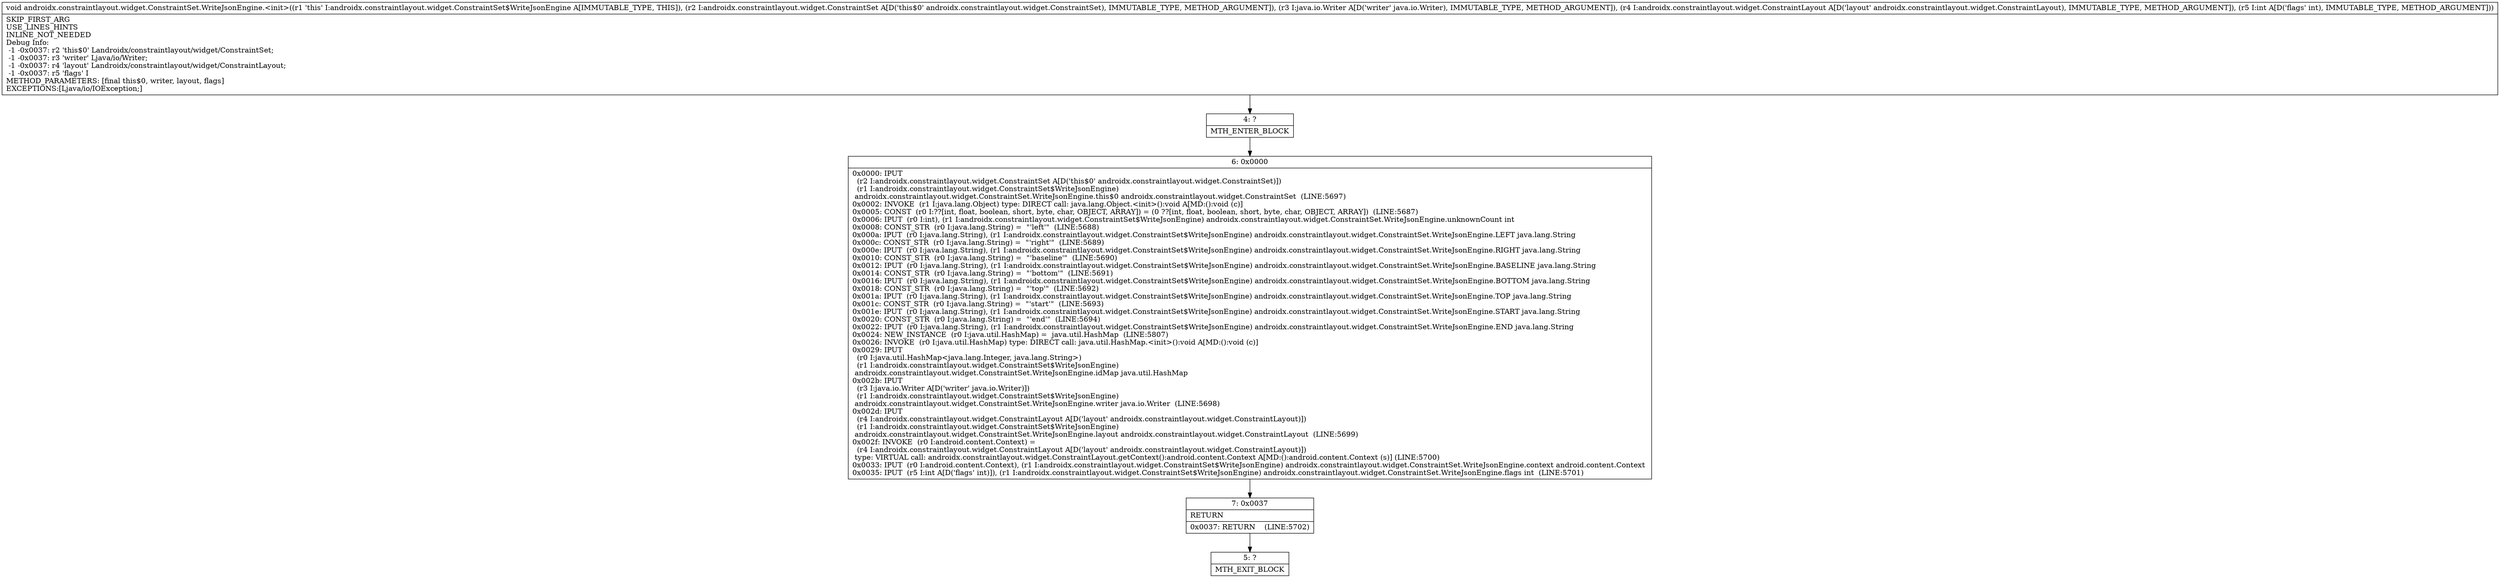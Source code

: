 digraph "CFG forandroidx.constraintlayout.widget.ConstraintSet.WriteJsonEngine.\<init\>(Landroidx\/constraintlayout\/widget\/ConstraintSet;Ljava\/io\/Writer;Landroidx\/constraintlayout\/widget\/ConstraintLayout;I)V" {
Node_4 [shape=record,label="{4\:\ ?|MTH_ENTER_BLOCK\l}"];
Node_6 [shape=record,label="{6\:\ 0x0000|0x0000: IPUT  \l  (r2 I:androidx.constraintlayout.widget.ConstraintSet A[D('this$0' androidx.constraintlayout.widget.ConstraintSet)])\l  (r1 I:androidx.constraintlayout.widget.ConstraintSet$WriteJsonEngine)\l androidx.constraintlayout.widget.ConstraintSet.WriteJsonEngine.this$0 androidx.constraintlayout.widget.ConstraintSet  (LINE:5697)\l0x0002: INVOKE  (r1 I:java.lang.Object) type: DIRECT call: java.lang.Object.\<init\>():void A[MD:():void (c)]\l0x0005: CONST  (r0 I:??[int, float, boolean, short, byte, char, OBJECT, ARRAY]) = (0 ??[int, float, boolean, short, byte, char, OBJECT, ARRAY])  (LINE:5687)\l0x0006: IPUT  (r0 I:int), (r1 I:androidx.constraintlayout.widget.ConstraintSet$WriteJsonEngine) androidx.constraintlayout.widget.ConstraintSet.WriteJsonEngine.unknownCount int \l0x0008: CONST_STR  (r0 I:java.lang.String) =  \"'left'\"  (LINE:5688)\l0x000a: IPUT  (r0 I:java.lang.String), (r1 I:androidx.constraintlayout.widget.ConstraintSet$WriteJsonEngine) androidx.constraintlayout.widget.ConstraintSet.WriteJsonEngine.LEFT java.lang.String \l0x000c: CONST_STR  (r0 I:java.lang.String) =  \"'right'\"  (LINE:5689)\l0x000e: IPUT  (r0 I:java.lang.String), (r1 I:androidx.constraintlayout.widget.ConstraintSet$WriteJsonEngine) androidx.constraintlayout.widget.ConstraintSet.WriteJsonEngine.RIGHT java.lang.String \l0x0010: CONST_STR  (r0 I:java.lang.String) =  \"'baseline'\"  (LINE:5690)\l0x0012: IPUT  (r0 I:java.lang.String), (r1 I:androidx.constraintlayout.widget.ConstraintSet$WriteJsonEngine) androidx.constraintlayout.widget.ConstraintSet.WriteJsonEngine.BASELINE java.lang.String \l0x0014: CONST_STR  (r0 I:java.lang.String) =  \"'bottom'\"  (LINE:5691)\l0x0016: IPUT  (r0 I:java.lang.String), (r1 I:androidx.constraintlayout.widget.ConstraintSet$WriteJsonEngine) androidx.constraintlayout.widget.ConstraintSet.WriteJsonEngine.BOTTOM java.lang.String \l0x0018: CONST_STR  (r0 I:java.lang.String) =  \"'top'\"  (LINE:5692)\l0x001a: IPUT  (r0 I:java.lang.String), (r1 I:androidx.constraintlayout.widget.ConstraintSet$WriteJsonEngine) androidx.constraintlayout.widget.ConstraintSet.WriteJsonEngine.TOP java.lang.String \l0x001c: CONST_STR  (r0 I:java.lang.String) =  \"'start'\"  (LINE:5693)\l0x001e: IPUT  (r0 I:java.lang.String), (r1 I:androidx.constraintlayout.widget.ConstraintSet$WriteJsonEngine) androidx.constraintlayout.widget.ConstraintSet.WriteJsonEngine.START java.lang.String \l0x0020: CONST_STR  (r0 I:java.lang.String) =  \"'end'\"  (LINE:5694)\l0x0022: IPUT  (r0 I:java.lang.String), (r1 I:androidx.constraintlayout.widget.ConstraintSet$WriteJsonEngine) androidx.constraintlayout.widget.ConstraintSet.WriteJsonEngine.END java.lang.String \l0x0024: NEW_INSTANCE  (r0 I:java.util.HashMap) =  java.util.HashMap  (LINE:5807)\l0x0026: INVOKE  (r0 I:java.util.HashMap) type: DIRECT call: java.util.HashMap.\<init\>():void A[MD:():void (c)]\l0x0029: IPUT  \l  (r0 I:java.util.HashMap\<java.lang.Integer, java.lang.String\>)\l  (r1 I:androidx.constraintlayout.widget.ConstraintSet$WriteJsonEngine)\l androidx.constraintlayout.widget.ConstraintSet.WriteJsonEngine.idMap java.util.HashMap \l0x002b: IPUT  \l  (r3 I:java.io.Writer A[D('writer' java.io.Writer)])\l  (r1 I:androidx.constraintlayout.widget.ConstraintSet$WriteJsonEngine)\l androidx.constraintlayout.widget.ConstraintSet.WriteJsonEngine.writer java.io.Writer  (LINE:5698)\l0x002d: IPUT  \l  (r4 I:androidx.constraintlayout.widget.ConstraintLayout A[D('layout' androidx.constraintlayout.widget.ConstraintLayout)])\l  (r1 I:androidx.constraintlayout.widget.ConstraintSet$WriteJsonEngine)\l androidx.constraintlayout.widget.ConstraintSet.WriteJsonEngine.layout androidx.constraintlayout.widget.ConstraintLayout  (LINE:5699)\l0x002f: INVOKE  (r0 I:android.content.Context) = \l  (r4 I:androidx.constraintlayout.widget.ConstraintLayout A[D('layout' androidx.constraintlayout.widget.ConstraintLayout)])\l type: VIRTUAL call: androidx.constraintlayout.widget.ConstraintLayout.getContext():android.content.Context A[MD:():android.content.Context (s)] (LINE:5700)\l0x0033: IPUT  (r0 I:android.content.Context), (r1 I:androidx.constraintlayout.widget.ConstraintSet$WriteJsonEngine) androidx.constraintlayout.widget.ConstraintSet.WriteJsonEngine.context android.content.Context \l0x0035: IPUT  (r5 I:int A[D('flags' int)]), (r1 I:androidx.constraintlayout.widget.ConstraintSet$WriteJsonEngine) androidx.constraintlayout.widget.ConstraintSet.WriteJsonEngine.flags int  (LINE:5701)\l}"];
Node_7 [shape=record,label="{7\:\ 0x0037|RETURN\l|0x0037: RETURN    (LINE:5702)\l}"];
Node_5 [shape=record,label="{5\:\ ?|MTH_EXIT_BLOCK\l}"];
MethodNode[shape=record,label="{void androidx.constraintlayout.widget.ConstraintSet.WriteJsonEngine.\<init\>((r1 'this' I:androidx.constraintlayout.widget.ConstraintSet$WriteJsonEngine A[IMMUTABLE_TYPE, THIS]), (r2 I:androidx.constraintlayout.widget.ConstraintSet A[D('this$0' androidx.constraintlayout.widget.ConstraintSet), IMMUTABLE_TYPE, METHOD_ARGUMENT]), (r3 I:java.io.Writer A[D('writer' java.io.Writer), IMMUTABLE_TYPE, METHOD_ARGUMENT]), (r4 I:androidx.constraintlayout.widget.ConstraintLayout A[D('layout' androidx.constraintlayout.widget.ConstraintLayout), IMMUTABLE_TYPE, METHOD_ARGUMENT]), (r5 I:int A[D('flags' int), IMMUTABLE_TYPE, METHOD_ARGUMENT]))  | SKIP_FIRST_ARG\lUSE_LINES_HINTS\lINLINE_NOT_NEEDED\lDebug Info:\l  \-1 \-0x0037: r2 'this$0' Landroidx\/constraintlayout\/widget\/ConstraintSet;\l  \-1 \-0x0037: r3 'writer' Ljava\/io\/Writer;\l  \-1 \-0x0037: r4 'layout' Landroidx\/constraintlayout\/widget\/ConstraintLayout;\l  \-1 \-0x0037: r5 'flags' I\lMETHOD_PARAMETERS: [final this$0, writer, layout, flags]\lEXCEPTIONS:[Ljava\/io\/IOException;]\l}"];
MethodNode -> Node_4;Node_4 -> Node_6;
Node_6 -> Node_7;
Node_7 -> Node_5;
}

